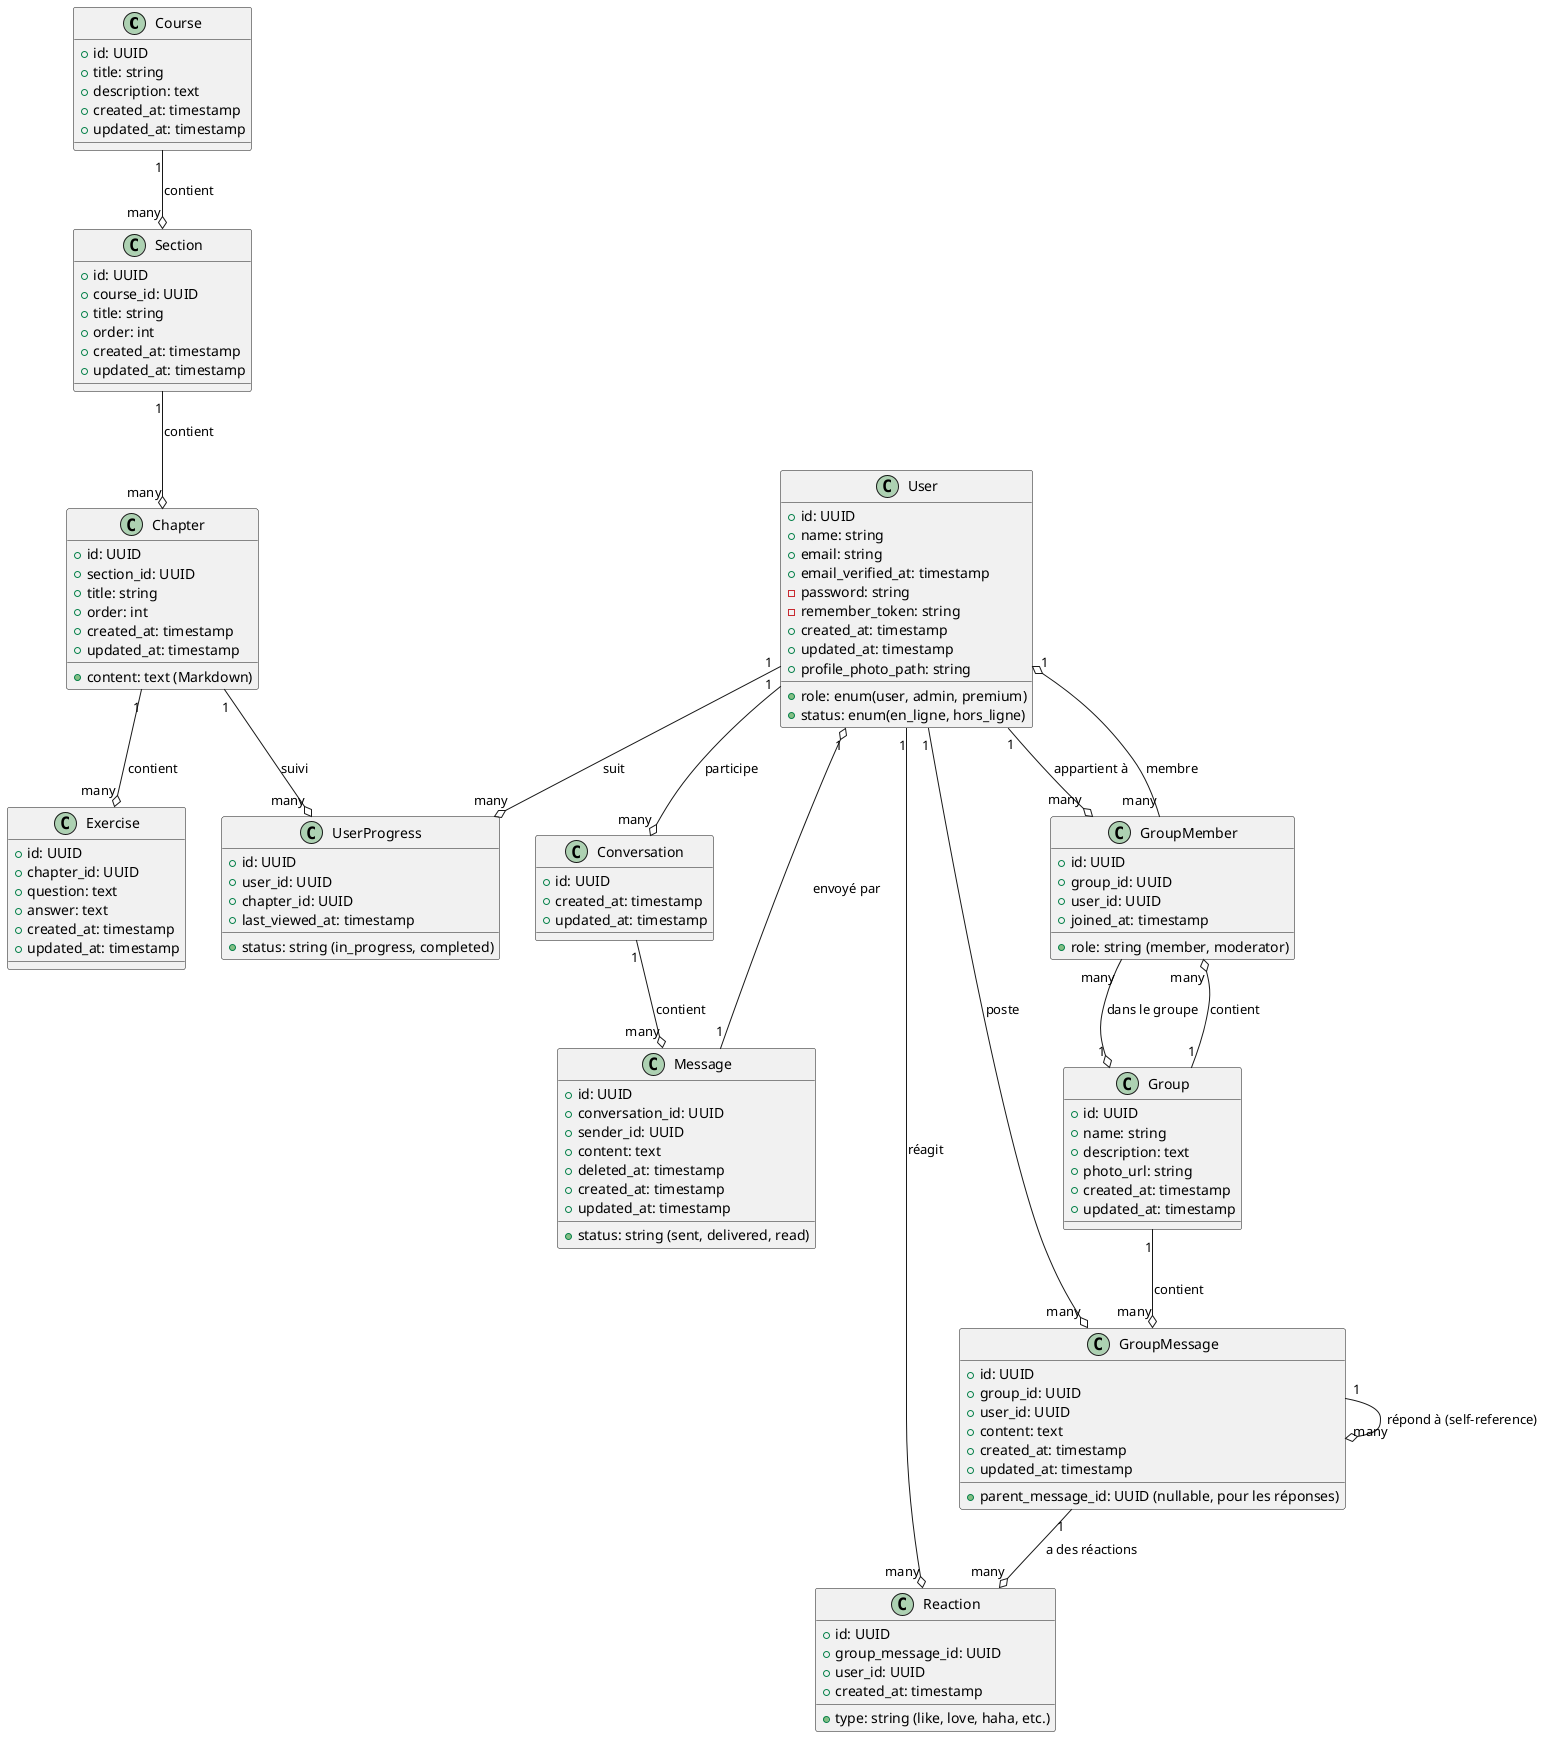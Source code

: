 @startuml learning_platform_schema

class Course {
    +id: UUID
    +title: string
    +description: text
    +created_at: timestamp
    +updated_at: timestamp
}

class Section {
    +id: UUID
    +course_id: UUID
    +title: string
    +order: int
    +created_at: timestamp
    +updated_at: timestamp
}

class Chapter {
    +id: UUID
    +section_id: UUID
    +title: string
    +content: text (Markdown)
    +order: int
    +created_at: timestamp
    +updated_at: timestamp
}

class Exercise {
    +id: UUID
    +chapter_id: UUID
    +question: text
    +answer: text
    +created_at: timestamp
    +updated_at: timestamp
}

class UserProgress {
    +id: UUID
    +user_id: UUID
    +chapter_id: UUID
    +status: string (in_progress, completed)
    +last_viewed_at: timestamp
}

class User {
    +id: UUID
    +name: string
    +email: string
    +email_verified_at: timestamp
    -password: string
    -remember_token: string
    +created_at: timestamp
    +updated_at: timestamp
    +profile_photo_path: string
    +role: enum(user, admin, premium)
    +status: enum(en_ligne, hors_ligne)
}

class Conversation {
    +id: UUID
    +created_at: timestamp
    +updated_at: timestamp
}

class Message {
    +id: UUID
    +conversation_id: UUID
    +sender_id: UUID
    +content: text
    +status: string (sent, delivered, read)
    +deleted_at: timestamp
    +created_at: timestamp
    +updated_at: timestamp
}

class Group {
    +id: UUID
    +name: string
    +description: text
    +photo_url: string
    +created_at: timestamp
    +updated_at: timestamp
}

class GroupMember {
    +id: UUID
    +group_id: UUID
    +user_id: UUID
    +role: string (member, moderator)
    +joined_at: timestamp
}

class GroupMessage {
    +id: UUID
    +group_id: UUID
    +user_id: UUID
    +content: text
    +parent_message_id: UUID (nullable, pour les réponses)
    +created_at: timestamp
    +updated_at: timestamp
}

class Reaction {
    +id: UUID
    +group_message_id: UUID
    +user_id: UUID
    +type: string (like, love, haha, etc.)
    +created_at: timestamp
}


User "1" --o "many" Conversation : participe
Conversation "1" --o "many" Message : contient
Message "1" --o "1" User : envoyé par
Group "1" --o "many" GroupMember : contient
User "1" --o "many" GroupMember : appartient à
GroupMember "many" --o "1" User : membre
GroupMember "many" --o "1" Group : dans le groupe
Group "1" --o "many" GroupMessage : contient
GroupMessage "1" --o "many" Reaction : a des réactions
GroupMessage "1" --o "many" GroupMessage : répond à (self-reference)
User "1" --o "many" GroupMessage : poste
User "1" --o "many" Reaction : réagit


Course "1" --o "many" Section : contient
Section "1" --o "many" Chapter : contient
Chapter "1" --o "many" Exercise : contient
Chapter "1" --o "many" UserProgress : suivi
User "1" --o "many" UserProgress : suit
@enduml